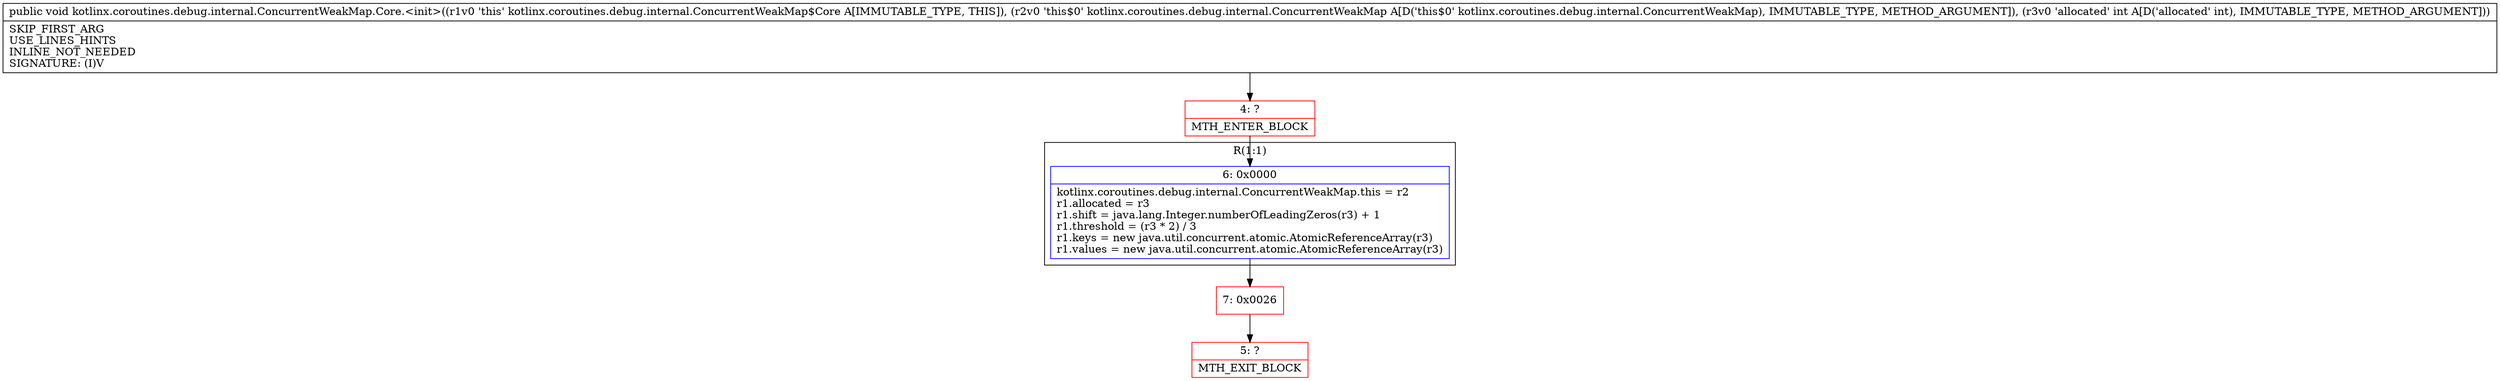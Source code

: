 digraph "CFG forkotlinx.coroutines.debug.internal.ConcurrentWeakMap.Core.\<init\>(Lkotlinx\/coroutines\/debug\/internal\/ConcurrentWeakMap;I)V" {
subgraph cluster_Region_565065147 {
label = "R(1:1)";
node [shape=record,color=blue];
Node_6 [shape=record,label="{6\:\ 0x0000|kotlinx.coroutines.debug.internal.ConcurrentWeakMap.this = r2\lr1.allocated = r3\lr1.shift = java.lang.Integer.numberOfLeadingZeros(r3) + 1\lr1.threshold = (r3 * 2) \/ 3\lr1.keys = new java.util.concurrent.atomic.AtomicReferenceArray(r3)\lr1.values = new java.util.concurrent.atomic.AtomicReferenceArray(r3)\l}"];
}
Node_4 [shape=record,color=red,label="{4\:\ ?|MTH_ENTER_BLOCK\l}"];
Node_7 [shape=record,color=red,label="{7\:\ 0x0026}"];
Node_5 [shape=record,color=red,label="{5\:\ ?|MTH_EXIT_BLOCK\l}"];
MethodNode[shape=record,label="{public void kotlinx.coroutines.debug.internal.ConcurrentWeakMap.Core.\<init\>((r1v0 'this' kotlinx.coroutines.debug.internal.ConcurrentWeakMap$Core A[IMMUTABLE_TYPE, THIS]), (r2v0 'this$0' kotlinx.coroutines.debug.internal.ConcurrentWeakMap A[D('this$0' kotlinx.coroutines.debug.internal.ConcurrentWeakMap), IMMUTABLE_TYPE, METHOD_ARGUMENT]), (r3v0 'allocated' int A[D('allocated' int), IMMUTABLE_TYPE, METHOD_ARGUMENT]))  | SKIP_FIRST_ARG\lUSE_LINES_HINTS\lINLINE_NOT_NEEDED\lSIGNATURE: (I)V\l}"];
MethodNode -> Node_4;Node_6 -> Node_7;
Node_4 -> Node_6;
Node_7 -> Node_5;
}

